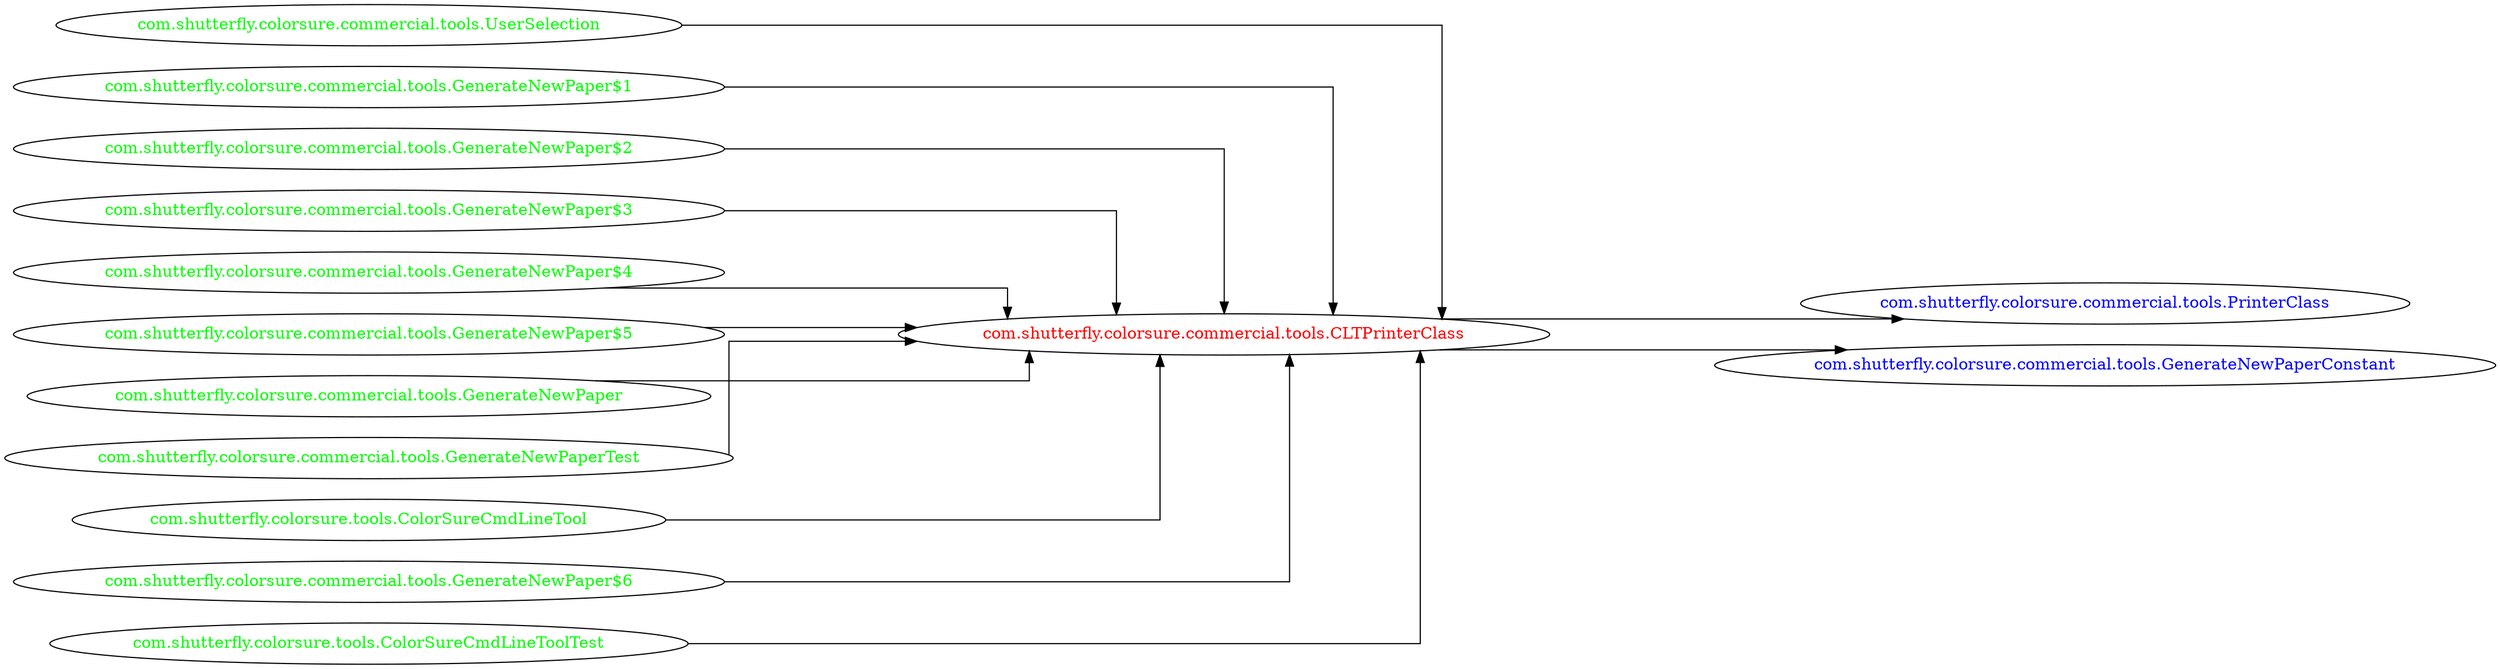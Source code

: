 digraph dependencyGraph {
 concentrate=true;
 ranksep="2.0";
 rankdir="LR"; 
 splines="ortho";
"com.shutterfly.colorsure.commercial.tools.CLTPrinterClass" [fontcolor="red"];
"com.shutterfly.colorsure.commercial.tools.PrinterClass" [ fontcolor="blue" ];
"com.shutterfly.colorsure.commercial.tools.CLTPrinterClass"->"com.shutterfly.colorsure.commercial.tools.PrinterClass";
"com.shutterfly.colorsure.commercial.tools.GenerateNewPaperConstant" [ fontcolor="blue" ];
"com.shutterfly.colorsure.commercial.tools.CLTPrinterClass"->"com.shutterfly.colorsure.commercial.tools.GenerateNewPaperConstant";
"com.shutterfly.colorsure.commercial.tools.UserSelection" [ fontcolor="green" ];
"com.shutterfly.colorsure.commercial.tools.UserSelection"->"com.shutterfly.colorsure.commercial.tools.CLTPrinterClass";
"com.shutterfly.colorsure.commercial.tools.GenerateNewPaper$1" [ fontcolor="green" ];
"com.shutterfly.colorsure.commercial.tools.GenerateNewPaper$1"->"com.shutterfly.colorsure.commercial.tools.CLTPrinterClass";
"com.shutterfly.colorsure.commercial.tools.GenerateNewPaper$2" [ fontcolor="green" ];
"com.shutterfly.colorsure.commercial.tools.GenerateNewPaper$2"->"com.shutterfly.colorsure.commercial.tools.CLTPrinterClass";
"com.shutterfly.colorsure.commercial.tools.GenerateNewPaper$3" [ fontcolor="green" ];
"com.shutterfly.colorsure.commercial.tools.GenerateNewPaper$3"->"com.shutterfly.colorsure.commercial.tools.CLTPrinterClass";
"com.shutterfly.colorsure.commercial.tools.GenerateNewPaper$4" [ fontcolor="green" ];
"com.shutterfly.colorsure.commercial.tools.GenerateNewPaper$4"->"com.shutterfly.colorsure.commercial.tools.CLTPrinterClass";
"com.shutterfly.colorsure.commercial.tools.GenerateNewPaper$5" [ fontcolor="green" ];
"com.shutterfly.colorsure.commercial.tools.GenerateNewPaper$5"->"com.shutterfly.colorsure.commercial.tools.CLTPrinterClass";
"com.shutterfly.colorsure.commercial.tools.GenerateNewPaper" [ fontcolor="green" ];
"com.shutterfly.colorsure.commercial.tools.GenerateNewPaper"->"com.shutterfly.colorsure.commercial.tools.CLTPrinterClass";
"com.shutterfly.colorsure.commercial.tools.GenerateNewPaperTest" [ fontcolor="green" ];
"com.shutterfly.colorsure.commercial.tools.GenerateNewPaperTest"->"com.shutterfly.colorsure.commercial.tools.CLTPrinterClass";
"com.shutterfly.colorsure.tools.ColorSureCmdLineTool" [ fontcolor="green" ];
"com.shutterfly.colorsure.tools.ColorSureCmdLineTool"->"com.shutterfly.colorsure.commercial.tools.CLTPrinterClass";
"com.shutterfly.colorsure.commercial.tools.GenerateNewPaper$6" [ fontcolor="green" ];
"com.shutterfly.colorsure.commercial.tools.GenerateNewPaper$6"->"com.shutterfly.colorsure.commercial.tools.CLTPrinterClass";
"com.shutterfly.colorsure.tools.ColorSureCmdLineToolTest" [ fontcolor="green" ];
"com.shutterfly.colorsure.tools.ColorSureCmdLineToolTest"->"com.shutterfly.colorsure.commercial.tools.CLTPrinterClass";
}